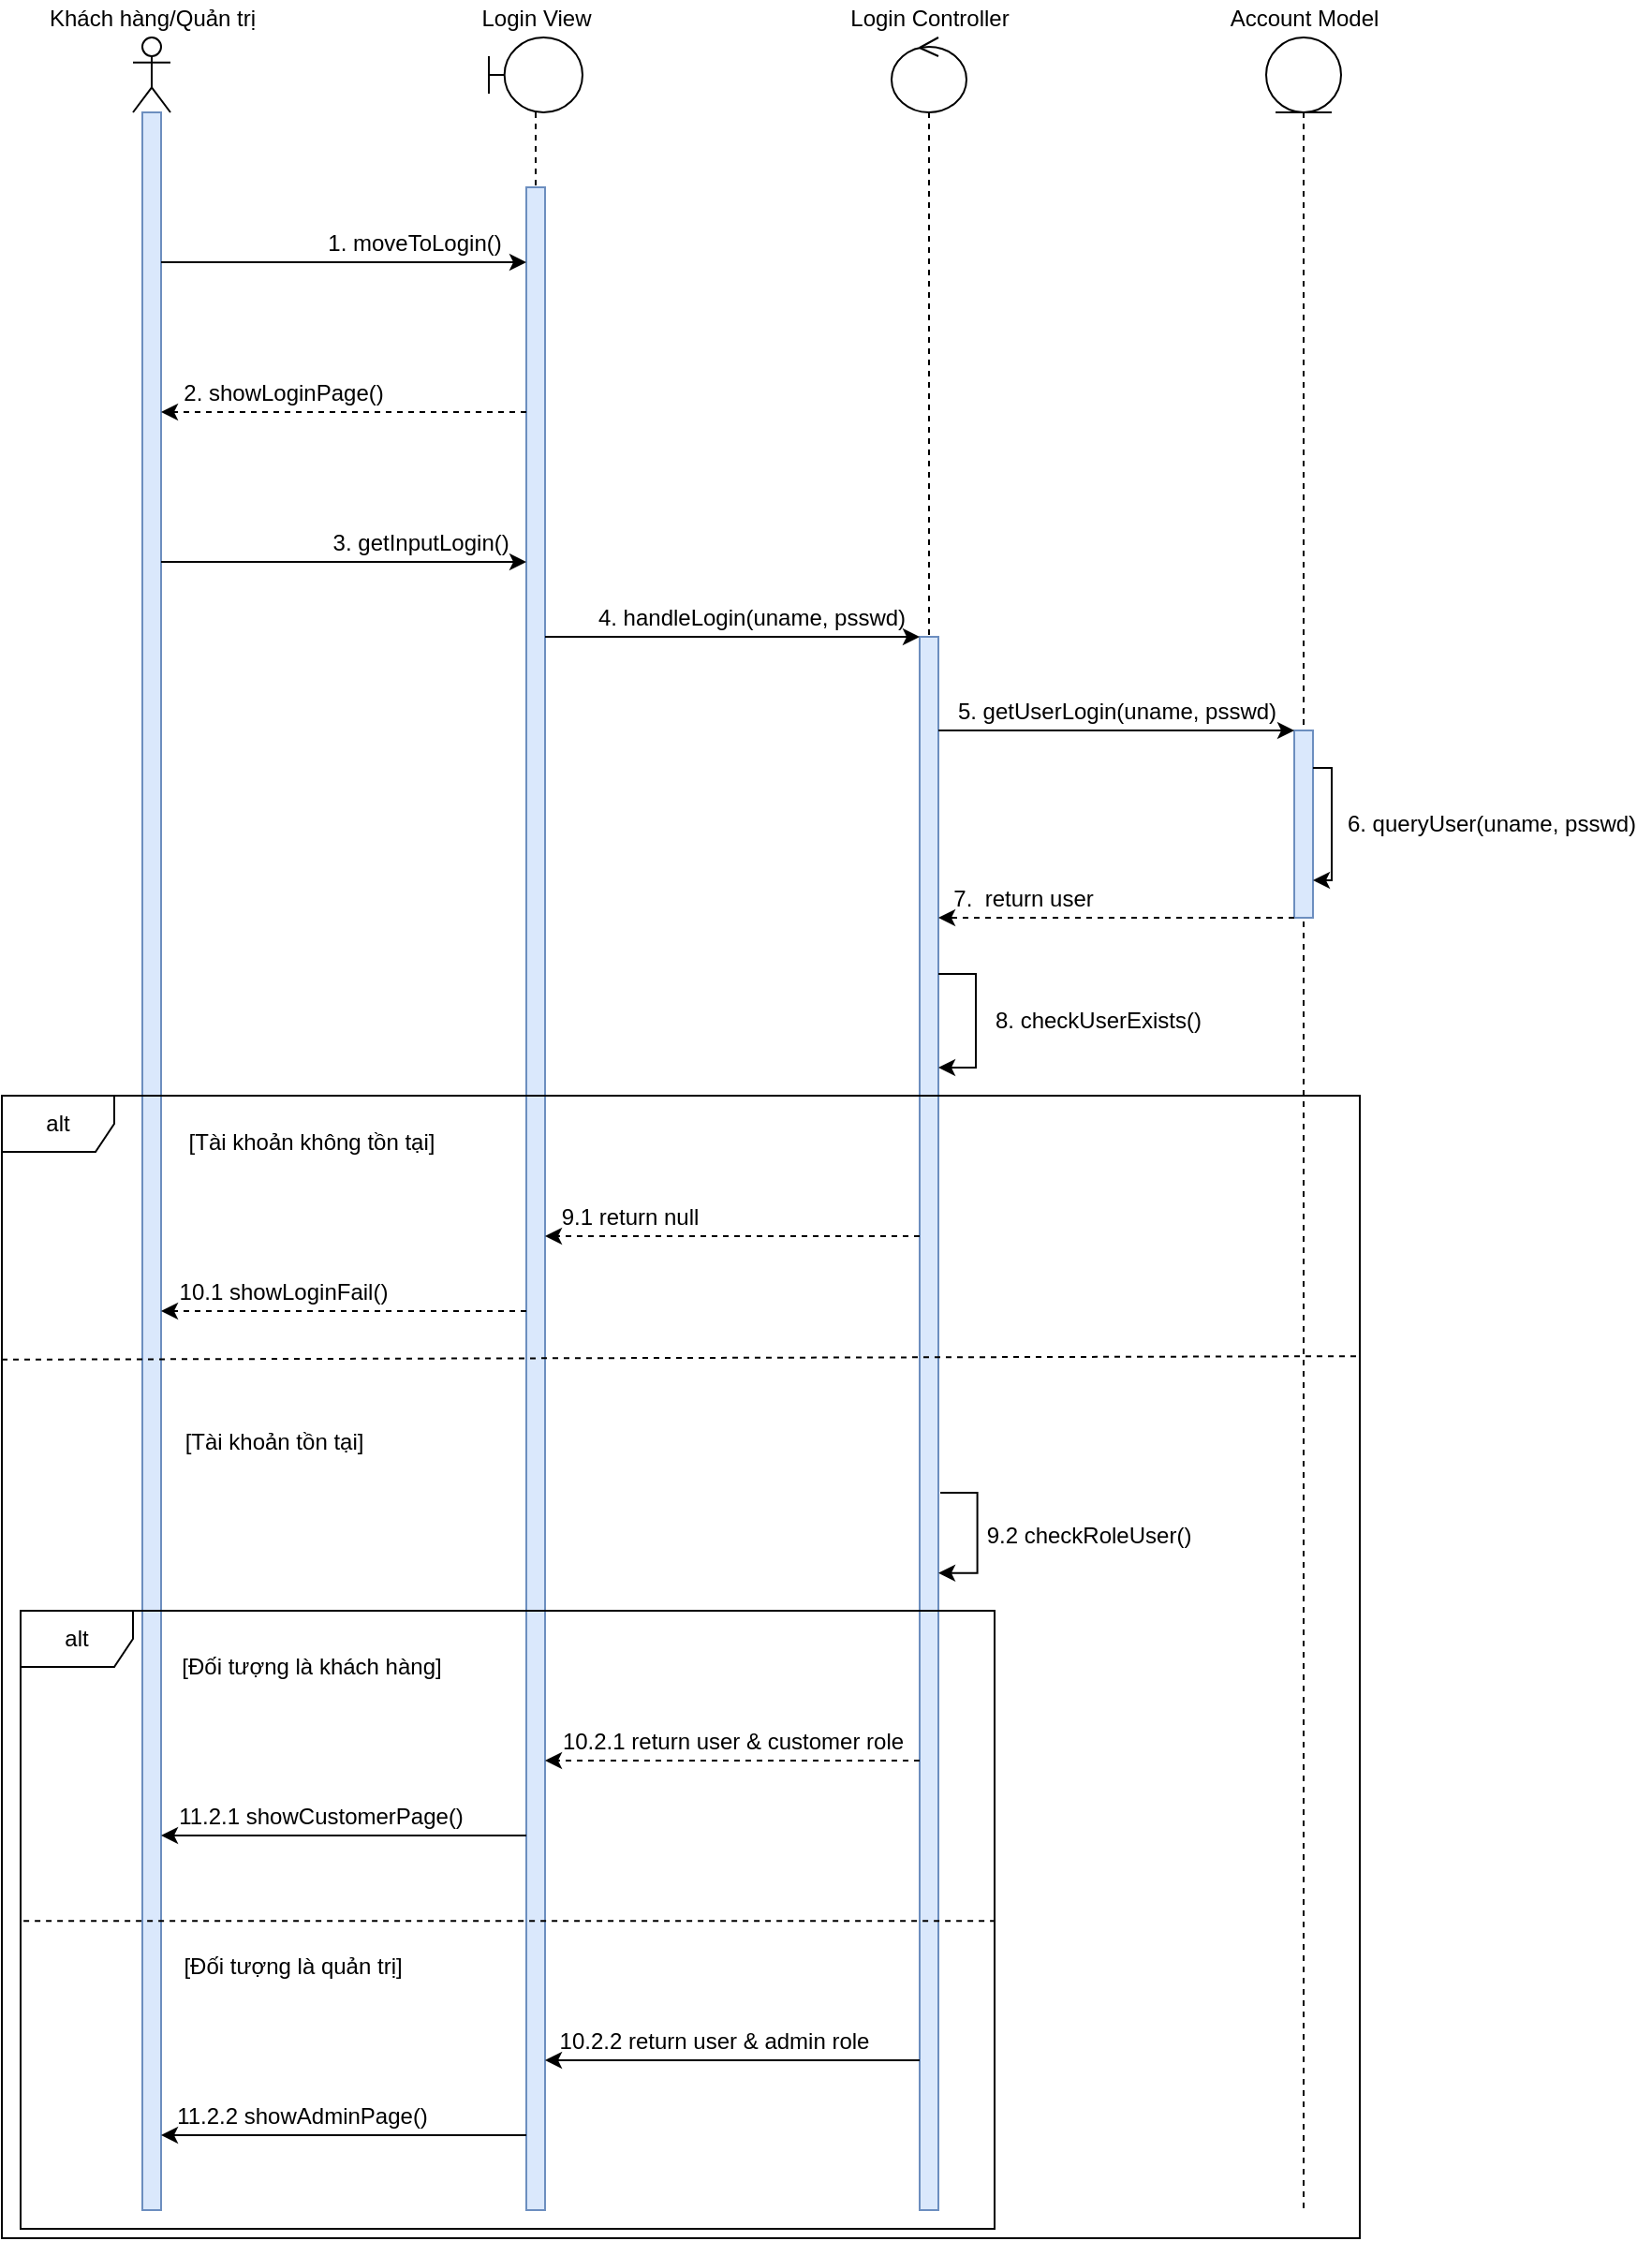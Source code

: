 <mxfile version="16.5.1" type="device"><diagram id="u0hKsZXPfIuquh2E1AJ1" name="Page-1"><mxGraphModel dx="1102" dy="905" grid="1" gridSize="10" guides="1" tooltips="1" connect="1" arrows="1" fold="1" page="1" pageScale="1" pageWidth="850" pageHeight="1100" math="0" shadow="0"><root><mxCell id="0"/><mxCell id="1" parent="0"/><mxCell id="pRtw61TDTWOGneY2pAEU-13" value="" style="shape=umlLifeline;participant=umlActor;perimeter=lifelinePerimeter;whiteSpace=wrap;html=1;container=1;collapsible=0;recursiveResize=0;verticalAlign=top;spacingTop=36;outlineConnect=0;" parent="1" vertex="1"><mxGeometry x="130" y="280" width="20" height="1160" as="geometry"/></mxCell><mxCell id="eI_1PF2VvxfxwendwTuX-1" value="" style="html=1;points=[];perimeter=orthogonalPerimeter;fillColor=#dae8fc;strokeColor=#6c8ebf;" parent="pRtw61TDTWOGneY2pAEU-13" vertex="1"><mxGeometry x="5" y="40" width="10" height="1120" as="geometry"/></mxCell><mxCell id="pRtw61TDTWOGneY2pAEU-19" value="Khách hàng/Quản trị" style="text;html=1;align=center;verticalAlign=middle;resizable=0;points=[];autosize=1;strokeColor=none;fillColor=none;" parent="1" vertex="1"><mxGeometry x="75" y="260" width="130" height="20" as="geometry"/></mxCell><mxCell id="pRtw61TDTWOGneY2pAEU-20" value="" style="shape=umlLifeline;participant=umlBoundary;perimeter=lifelinePerimeter;whiteSpace=wrap;html=1;container=1;collapsible=0;recursiveResize=0;verticalAlign=top;spacingTop=36;outlineConnect=0;" parent="1" vertex="1"><mxGeometry x="320" y="280" width="50" height="1160" as="geometry"/></mxCell><mxCell id="eI_1PF2VvxfxwendwTuX-2" value="" style="html=1;points=[];perimeter=orthogonalPerimeter;fillColor=#dae8fc;strokeColor=#6c8ebf;" parent="pRtw61TDTWOGneY2pAEU-20" vertex="1"><mxGeometry x="20" y="80" width="10" height="1080" as="geometry"/></mxCell><mxCell id="pRtw61TDTWOGneY2pAEU-22" value="" style="shape=umlLifeline;participant=umlControl;perimeter=lifelinePerimeter;whiteSpace=wrap;html=1;container=1;collapsible=0;recursiveResize=0;verticalAlign=top;spacingTop=36;outlineConnect=0;" parent="1" vertex="1"><mxGeometry x="535" y="280" width="40" height="1160" as="geometry"/></mxCell><mxCell id="eI_1PF2VvxfxwendwTuX-12" value="" style="html=1;points=[];perimeter=orthogonalPerimeter;fillColor=#dae8fc;strokeColor=#6c8ebf;" parent="pRtw61TDTWOGneY2pAEU-22" vertex="1"><mxGeometry x="15" y="320" width="10" height="840" as="geometry"/></mxCell><mxCell id="sQnOK_umAM50O-eJPg68-39" style="edgeStyle=orthogonalEdgeStyle;rounded=0;orthogonalLoop=1;jettySize=auto;html=1;" parent="pRtw61TDTWOGneY2pAEU-22" edge="1"><mxGeometry relative="1" as="geometry"><mxPoint x="25" y="500" as="sourcePoint"/><mxPoint x="25" y="550" as="targetPoint"/><Array as="points"><mxPoint x="25" y="500"/><mxPoint x="45" y="500"/><mxPoint x="45" y="550"/></Array></mxGeometry></mxCell><mxCell id="sQnOK_umAM50O-eJPg68-41" style="edgeStyle=orthogonalEdgeStyle;rounded=0;orthogonalLoop=1;jettySize=auto;html=1;exitX=1.022;exitY=0.293;exitDx=0;exitDy=0;exitPerimeter=0;entryX=0.919;entryY=0.356;entryDx=0;entryDy=0;entryPerimeter=0;" parent="pRtw61TDTWOGneY2pAEU-22" edge="1"><mxGeometry relative="1" as="geometry"><mxPoint x="26.03" y="777.04" as="sourcePoint"/><mxPoint x="25.0" y="819.88" as="targetPoint"/><Array as="points"><mxPoint x="45.81" y="776.8"/><mxPoint x="45.81" y="819.8"/></Array></mxGeometry></mxCell><mxCell id="pRtw61TDTWOGneY2pAEU-23" value="Login View" style="text;html=1;align=center;verticalAlign=middle;resizable=0;points=[];autosize=1;strokeColor=none;fillColor=none;" parent="1" vertex="1"><mxGeometry x="310" y="260" width="70" height="20" as="geometry"/></mxCell><mxCell id="pRtw61TDTWOGneY2pAEU-24" value="Login Controller" style="text;html=1;align=center;verticalAlign=middle;resizable=0;points=[];autosize=1;strokeColor=none;fillColor=none;" parent="1" vertex="1"><mxGeometry x="505" y="260" width="100" height="20" as="geometry"/></mxCell><mxCell id="pRtw61TDTWOGneY2pAEU-40" value="" style="shape=umlLifeline;participant=umlEntity;perimeter=lifelinePerimeter;whiteSpace=wrap;html=1;container=1;collapsible=0;recursiveResize=0;verticalAlign=top;spacingTop=36;outlineConnect=0;" parent="1" vertex="1"><mxGeometry x="735" y="280" width="40" height="1160" as="geometry"/></mxCell><mxCell id="sQnOK_umAM50O-eJPg68-4" value="" style="html=1;points=[];perimeter=orthogonalPerimeter;fillColor=#dae8fc;strokeColor=#6c8ebf;" parent="pRtw61TDTWOGneY2pAEU-40" vertex="1"><mxGeometry x="15" y="370" width="10" height="100" as="geometry"/></mxCell><mxCell id="sQnOK_umAM50O-eJPg68-23" style="edgeStyle=orthogonalEdgeStyle;rounded=0;orthogonalLoop=1;jettySize=auto;html=1;" parent="pRtw61TDTWOGneY2pAEU-40" source="sQnOK_umAM50O-eJPg68-4" target="sQnOK_umAM50O-eJPg68-4" edge="1"><mxGeometry relative="1" as="geometry"><Array as="points"><mxPoint x="35" y="390"/></Array></mxGeometry></mxCell><mxCell id="pRtw61TDTWOGneY2pAEU-41" value="Account Model" style="text;html=1;align=center;verticalAlign=middle;resizable=0;points=[];autosize=1;strokeColor=none;fillColor=none;" parent="1" vertex="1"><mxGeometry x="710" y="260" width="90" height="20" as="geometry"/></mxCell><mxCell id="eI_1PF2VvxfxwendwTuX-3" style="edgeStyle=orthogonalEdgeStyle;rounded=0;orthogonalLoop=1;jettySize=auto;html=1;" parent="1" source="eI_1PF2VvxfxwendwTuX-1" target="eI_1PF2VvxfxwendwTuX-2" edge="1"><mxGeometry relative="1" as="geometry"><Array as="points"><mxPoint x="190" y="400"/><mxPoint x="190" y="400"/></Array></mxGeometry></mxCell><mxCell id="eI_1PF2VvxfxwendwTuX-4" value="1. moveToLogin()" style="text;html=1;align=center;verticalAlign=middle;resizable=0;points=[];autosize=1;strokeColor=none;fillColor=none;" parent="1" vertex="1"><mxGeometry x="225" y="380" width="110" height="20" as="geometry"/></mxCell><mxCell id="eI_1PF2VvxfxwendwTuX-5" style="edgeStyle=orthogonalEdgeStyle;rounded=0;orthogonalLoop=1;jettySize=auto;html=1;dashed=1;" parent="1" source="eI_1PF2VvxfxwendwTuX-2" target="eI_1PF2VvxfxwendwTuX-1" edge="1"><mxGeometry relative="1" as="geometry"><Array as="points"><mxPoint x="260" y="480"/><mxPoint x="260" y="480"/></Array></mxGeometry></mxCell><mxCell id="eI_1PF2VvxfxwendwTuX-6" value="2. showLoginPage()" style="text;html=1;align=center;verticalAlign=middle;resizable=0;points=[];autosize=1;strokeColor=none;fillColor=none;" parent="1" vertex="1"><mxGeometry x="150" y="460" width="120" height="20" as="geometry"/></mxCell><mxCell id="eI_1PF2VvxfxwendwTuX-8" style="edgeStyle=orthogonalEdgeStyle;rounded=0;orthogonalLoop=1;jettySize=auto;html=1;" parent="1" source="eI_1PF2VvxfxwendwTuX-1" target="eI_1PF2VvxfxwendwTuX-2" edge="1"><mxGeometry relative="1" as="geometry"><mxPoint x="155" y="410.0" as="sourcePoint"/><mxPoint x="350" y="410.0" as="targetPoint"/><Array as="points"><mxPoint x="240" y="560"/><mxPoint x="240" y="560"/></Array></mxGeometry></mxCell><mxCell id="eI_1PF2VvxfxwendwTuX-9" value="3. getInputLogin()&amp;nbsp;" style="text;html=1;align=center;verticalAlign=middle;resizable=0;points=[];autosize=1;strokeColor=none;fillColor=none;" parent="1" vertex="1"><mxGeometry x="230" y="540" width="110" height="20" as="geometry"/></mxCell><mxCell id="sQnOK_umAM50O-eJPg68-7" style="edgeStyle=orthogonalEdgeStyle;rounded=0;orthogonalLoop=1;jettySize=auto;html=1;" parent="1" source="eI_1PF2VvxfxwendwTuX-2" target="eI_1PF2VvxfxwendwTuX-12" edge="1"><mxGeometry relative="1" as="geometry"><Array as="points"><mxPoint x="460" y="600"/><mxPoint x="460" y="600"/></Array></mxGeometry></mxCell><mxCell id="sQnOK_umAM50O-eJPg68-19" value="4. handleLogin(uname, psswd)" style="text;html=1;align=center;verticalAlign=middle;resizable=0;points=[];autosize=1;strokeColor=none;fillColor=none;" parent="1" vertex="1"><mxGeometry x="370" y="580" width="180" height="20" as="geometry"/></mxCell><mxCell id="sQnOK_umAM50O-eJPg68-21" style="edgeStyle=orthogonalEdgeStyle;rounded=0;orthogonalLoop=1;jettySize=auto;html=1;" parent="1" source="eI_1PF2VvxfxwendwTuX-12" target="sQnOK_umAM50O-eJPg68-4" edge="1"><mxGeometry relative="1" as="geometry"><Array as="points"><mxPoint x="650" y="650"/><mxPoint x="650" y="650"/></Array></mxGeometry></mxCell><mxCell id="sQnOK_umAM50O-eJPg68-22" value="5. getUserLogin(uname, psswd)" style="text;html=1;align=center;verticalAlign=middle;resizable=0;points=[];autosize=1;strokeColor=none;fillColor=none;" parent="1" vertex="1"><mxGeometry x="560" y="630" width="190" height="20" as="geometry"/></mxCell><mxCell id="sQnOK_umAM50O-eJPg68-24" value="6. queryUser(uname, psswd)" style="text;html=1;align=center;verticalAlign=middle;resizable=0;points=[];autosize=1;strokeColor=none;fillColor=none;" parent="1" vertex="1"><mxGeometry x="770" y="690" width="170" height="20" as="geometry"/></mxCell><mxCell id="sQnOK_umAM50O-eJPg68-26" style="edgeStyle=orthogonalEdgeStyle;rounded=0;orthogonalLoop=1;jettySize=auto;html=1;dashed=1;" parent="1" source="sQnOK_umAM50O-eJPg68-4" target="eI_1PF2VvxfxwendwTuX-12" edge="1"><mxGeometry relative="1" as="geometry"><Array as="points"><mxPoint x="670" y="750"/><mxPoint x="670" y="750"/></Array></mxGeometry></mxCell><mxCell id="sQnOK_umAM50O-eJPg68-27" value="7.&amp;nbsp; return user" style="text;html=1;align=center;verticalAlign=middle;resizable=0;points=[];autosize=1;strokeColor=none;fillColor=none;" parent="1" vertex="1"><mxGeometry x="560" y="730" width="90" height="20" as="geometry"/></mxCell><mxCell id="sQnOK_umAM50O-eJPg68-30" value="8. checkUserExists()" style="text;html=1;align=center;verticalAlign=middle;resizable=0;points=[];autosize=1;strokeColor=none;fillColor=none;" parent="1" vertex="1"><mxGeometry x="580" y="795" width="130" height="20" as="geometry"/></mxCell><mxCell id="sQnOK_umAM50O-eJPg68-31" value="[Tài khoản không tồn tại]" style="text;html=1;align=center;verticalAlign=middle;resizable=0;points=[];autosize=1;strokeColor=none;fillColor=none;" parent="1" vertex="1"><mxGeometry x="150" y="860" width="150" height="20" as="geometry"/></mxCell><mxCell id="sQnOK_umAM50O-eJPg68-32" style="edgeStyle=orthogonalEdgeStyle;rounded=0;orthogonalLoop=1;jettySize=auto;html=1;dashed=1;" parent="1" source="eI_1PF2VvxfxwendwTuX-12" target="eI_1PF2VvxfxwendwTuX-2" edge="1"><mxGeometry relative="1" as="geometry"><Array as="points"><mxPoint x="450" y="920"/><mxPoint x="450" y="920"/></Array></mxGeometry></mxCell><mxCell id="sQnOK_umAM50O-eJPg68-35" style="edgeStyle=orthogonalEdgeStyle;rounded=0;orthogonalLoop=1;jettySize=auto;html=1;dashed=1;" parent="1" source="eI_1PF2VvxfxwendwTuX-2" target="eI_1PF2VvxfxwendwTuX-1" edge="1"><mxGeometry relative="1" as="geometry"><Array as="points"><mxPoint x="240" y="960"/><mxPoint x="240" y="960"/></Array></mxGeometry></mxCell><mxCell id="sQnOK_umAM50O-eJPg68-40" value="[Tài khoản tồn tại]" style="text;html=1;align=center;verticalAlign=middle;resizable=0;points=[];autosize=1;strokeColor=none;fillColor=none;" parent="1" vertex="1"><mxGeometry x="150" y="1020" width="110" height="20" as="geometry"/></mxCell><mxCell id="sQnOK_umAM50O-eJPg68-43" value="[Đối tượng là khách hàng]" style="text;html=1;align=center;verticalAlign=middle;resizable=0;points=[];autosize=1;strokeColor=none;fillColor=none;" parent="1" vertex="1"><mxGeometry x="150" y="1140" width="150" height="20" as="geometry"/></mxCell><mxCell id="sQnOK_umAM50O-eJPg68-44" style="edgeStyle=orthogonalEdgeStyle;rounded=0;orthogonalLoop=1;jettySize=auto;html=1;dashed=1;" parent="1" source="eI_1PF2VvxfxwendwTuX-12" target="eI_1PF2VvxfxwendwTuX-2" edge="1"><mxGeometry relative="1" as="geometry"><Array as="points"><mxPoint x="500" y="1200"/><mxPoint x="500" y="1200"/></Array></mxGeometry></mxCell><mxCell id="sQnOK_umAM50O-eJPg68-49" style="edgeStyle=orthogonalEdgeStyle;rounded=0;orthogonalLoop=1;jettySize=auto;html=1;" parent="1" source="eI_1PF2VvxfxwendwTuX-2" target="eI_1PF2VvxfxwendwTuX-1" edge="1"><mxGeometry relative="1" as="geometry"><Array as="points"><mxPoint x="250" y="1240"/><mxPoint x="250" y="1240"/></Array></mxGeometry></mxCell><mxCell id="sQnOK_umAM50O-eJPg68-53" value="[Đối tượng là quản trị]" style="text;html=1;align=center;verticalAlign=middle;resizable=0;points=[];autosize=1;strokeColor=none;fillColor=none;" parent="1" vertex="1"><mxGeometry x="150" y="1300" width="130" height="20" as="geometry"/></mxCell><mxCell id="sQnOK_umAM50O-eJPg68-55" style="edgeStyle=orthogonalEdgeStyle;rounded=0;orthogonalLoop=1;jettySize=auto;html=1;" parent="1" source="eI_1PF2VvxfxwendwTuX-12" target="eI_1PF2VvxfxwendwTuX-2" edge="1"><mxGeometry relative="1" as="geometry"><Array as="points"><mxPoint x="440" y="1360"/><mxPoint x="440" y="1360"/></Array></mxGeometry></mxCell><mxCell id="sQnOK_umAM50O-eJPg68-56" style="edgeStyle=orthogonalEdgeStyle;rounded=0;orthogonalLoop=1;jettySize=auto;html=1;" parent="1" source="eI_1PF2VvxfxwendwTuX-2" target="eI_1PF2VvxfxwendwTuX-1" edge="1"><mxGeometry relative="1" as="geometry"><Array as="points"><mxPoint x="260" y="1400"/><mxPoint x="260" y="1400"/></Array></mxGeometry></mxCell><mxCell id="PySN3LbBpz4GvjnR-HRZ-1" value="alt" style="shape=umlFrame;whiteSpace=wrap;html=1;" parent="1" vertex="1"><mxGeometry x="70" y="1120" width="520" height="330" as="geometry"/></mxCell><mxCell id="PySN3LbBpz4GvjnR-HRZ-2" value="" style="endArrow=none;dashed=1;html=1;rounded=0;entryX=0.999;entryY=0.502;entryDx=0;entryDy=0;entryPerimeter=0;exitX=0.003;exitY=0.502;exitDx=0;exitDy=0;exitPerimeter=0;" parent="1" source="PySN3LbBpz4GvjnR-HRZ-1" target="PySN3LbBpz4GvjnR-HRZ-1" edge="1"><mxGeometry width="50" height="50" relative="1" as="geometry"><mxPoint x="660" y="980" as="sourcePoint"/><mxPoint x="710" y="930" as="targetPoint"/></mxGeometry></mxCell><mxCell id="sQnOK_umAM50O-eJPg68-34" value="9.1 return null" style="text;html=1;align=center;verticalAlign=middle;resizable=0;points=[];autosize=1;strokeColor=none;fillColor=none;" parent="1" vertex="1"><mxGeometry x="350" y="900" width="90" height="20" as="geometry"/></mxCell><mxCell id="sQnOK_umAM50O-eJPg68-42" value="9.2 checkRoleUser()" style="text;html=1;align=center;verticalAlign=middle;resizable=0;points=[];autosize=1;strokeColor=none;fillColor=none;" parent="1" vertex="1"><mxGeometry x="580" y="1070" width="120" height="20" as="geometry"/></mxCell><mxCell id="sQnOK_umAM50O-eJPg68-36" value="10.1 showLoginFail()" style="text;html=1;align=center;verticalAlign=middle;resizable=0;points=[];autosize=1;strokeColor=none;fillColor=none;" parent="1" vertex="1"><mxGeometry x="145" y="940" width="130" height="20" as="geometry"/></mxCell><mxCell id="sQnOK_umAM50O-eJPg68-50" value="11.2.1 showCustomerPage()" style="text;html=1;align=center;verticalAlign=middle;resizable=0;points=[];autosize=1;strokeColor=none;fillColor=none;" parent="1" vertex="1"><mxGeometry x="145" y="1220" width="170" height="20" as="geometry"/></mxCell><mxCell id="sQnOK_umAM50O-eJPg68-45" value="10.2.1 return user &amp;amp; customer role" style="text;html=1;align=center;verticalAlign=middle;resizable=0;points=[];autosize=1;strokeColor=none;fillColor=none;" parent="1" vertex="1"><mxGeometry x="350" y="1180" width="200" height="20" as="geometry"/></mxCell><mxCell id="sQnOK_umAM50O-eJPg68-57" value="11.2.2 showAdminPage()" style="text;html=1;align=center;verticalAlign=middle;resizable=0;points=[];autosize=1;strokeColor=none;fillColor=none;" parent="1" vertex="1"><mxGeometry x="145" y="1380" width="150" height="20" as="geometry"/></mxCell><mxCell id="sQnOK_umAM50O-eJPg68-54" value="10.2.2 return user &amp;amp; admin role" style="text;html=1;align=center;verticalAlign=middle;resizable=0;points=[];autosize=1;strokeColor=none;fillColor=none;" parent="1" vertex="1"><mxGeometry x="350" y="1340" width="180" height="20" as="geometry"/></mxCell><mxCell id="PySN3LbBpz4GvjnR-HRZ-9" value="alt" style="shape=umlFrame;whiteSpace=wrap;html=1;" parent="1" vertex="1"><mxGeometry x="60" y="845" width="725" height="610" as="geometry"/></mxCell><mxCell id="bB-PYDKtxf2ZoZPA6cl3-2" value="" style="endArrow=none;dashed=1;html=1;rounded=0;exitX=0;exitY=0.231;exitDx=0;exitDy=0;exitPerimeter=0;entryX=1;entryY=0.228;entryDx=0;entryDy=0;entryPerimeter=0;" parent="1" source="PySN3LbBpz4GvjnR-HRZ-9" target="PySN3LbBpz4GvjnR-HRZ-9" edge="1"><mxGeometry width="50" height="50" relative="1" as="geometry"><mxPoint x="820" y="1010" as="sourcePoint"/><mxPoint x="870" y="960" as="targetPoint"/></mxGeometry></mxCell></root></mxGraphModel></diagram></mxfile>
